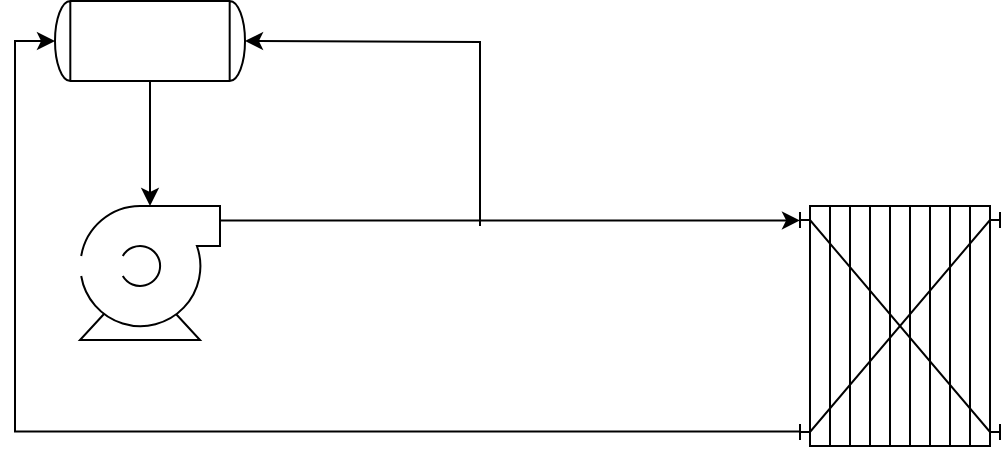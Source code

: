 <mxfile version="22.1.18" type="github">
  <diagram name="Page-1" id="55slGVnWkIRkAtyEGwrG">
    <mxGraphModel dx="1050" dy="522" grid="1" gridSize="10" guides="1" tooltips="1" connect="1" arrows="1" fold="1" page="1" pageScale="1" pageWidth="850" pageHeight="1100" math="0" shadow="0">
      <root>
        <mxCell id="0" />
        <mxCell id="1" parent="0" />
        <mxCell id="x8eyKuJa9VGyMywJPDEX-1" value="" style="shape=mxgraph.pid.pumps.centrifugal_pump_1;html=1;pointerEvents=1;align=center;verticalLabelPosition=bottom;verticalAlign=top;dashed=0;" parent="1" vertex="1">
          <mxGeometry x="120" y="140" width="70" height="67" as="geometry" />
        </mxCell>
        <mxCell id="x8eyKuJa9VGyMywJPDEX-2" value="" style="shape=mxgraph.pid.heat_exchangers.plate_and_frame_heat_exchanger;html=1;pointerEvents=1;align=center;verticalLabelPosition=bottom;verticalAlign=top;dashed=0;" parent="1" vertex="1">
          <mxGeometry x="480" y="140" width="100" height="120" as="geometry" />
        </mxCell>
        <mxCell id="x8eyKuJa9VGyMywJPDEX-8" style="edgeStyle=orthogonalEdgeStyle;rounded=0;orthogonalLoop=1;jettySize=auto;html=1;exitX=1;exitY=0.5;exitDx=0;exitDy=0;exitPerimeter=0;" parent="1" source="x8eyKuJa9VGyMywJPDEX-4" target="x8eyKuJa9VGyMywJPDEX-1" edge="1">
          <mxGeometry relative="1" as="geometry" />
        </mxCell>
        <mxCell id="x8eyKuJa9VGyMywJPDEX-4" value="" style="shape=mxgraph.pid.vessels.tank;html=1;pointerEvents=1;align=center;verticalLabelPosition=bottom;verticalAlign=top;dashed=0;rotation=90;" parent="1" vertex="1">
          <mxGeometry x="135" y="10" width="40" height="95" as="geometry" />
        </mxCell>
        <mxCell id="x8eyKuJa9VGyMywJPDEX-14" style="edgeStyle=orthogonalEdgeStyle;rounded=0;orthogonalLoop=1;jettySize=auto;html=1;exitX=1;exitY=0;exitDx=0;exitDy=0;exitPerimeter=0;entryX=0;entryY=0.06;entryDx=0;entryDy=0;entryPerimeter=0;" parent="1" source="x8eyKuJa9VGyMywJPDEX-1" target="x8eyKuJa9VGyMywJPDEX-2" edge="1">
          <mxGeometry relative="1" as="geometry">
            <Array as="points">
              <mxPoint x="190" y="147" />
            </Array>
          </mxGeometry>
        </mxCell>
        <mxCell id="x8eyKuJa9VGyMywJPDEX-18" style="edgeStyle=orthogonalEdgeStyle;rounded=0;orthogonalLoop=1;jettySize=auto;html=1;exitX=0;exitY=0.94;exitDx=0;exitDy=0;exitPerimeter=0;entryX=0.5;entryY=1;entryDx=0;entryDy=0;entryPerimeter=0;" parent="1" source="x8eyKuJa9VGyMywJPDEX-2" target="x8eyKuJa9VGyMywJPDEX-4" edge="1">
          <mxGeometry relative="1" as="geometry" />
        </mxCell>
        <mxCell id="JWDtpXMAob_2YFflKhK--3" value="" style="endArrow=classic;html=1;rounded=0;entryX=0.5;entryY=0;entryDx=0;entryDy=0;entryPerimeter=0;" edge="1" parent="1" target="x8eyKuJa9VGyMywJPDEX-4">
          <mxGeometry width="50" height="50" relative="1" as="geometry">
            <mxPoint x="320" y="150" as="sourcePoint" />
            <mxPoint x="470" y="200" as="targetPoint" />
            <Array as="points">
              <mxPoint x="320" y="58" />
            </Array>
          </mxGeometry>
        </mxCell>
      </root>
    </mxGraphModel>
  </diagram>
</mxfile>
